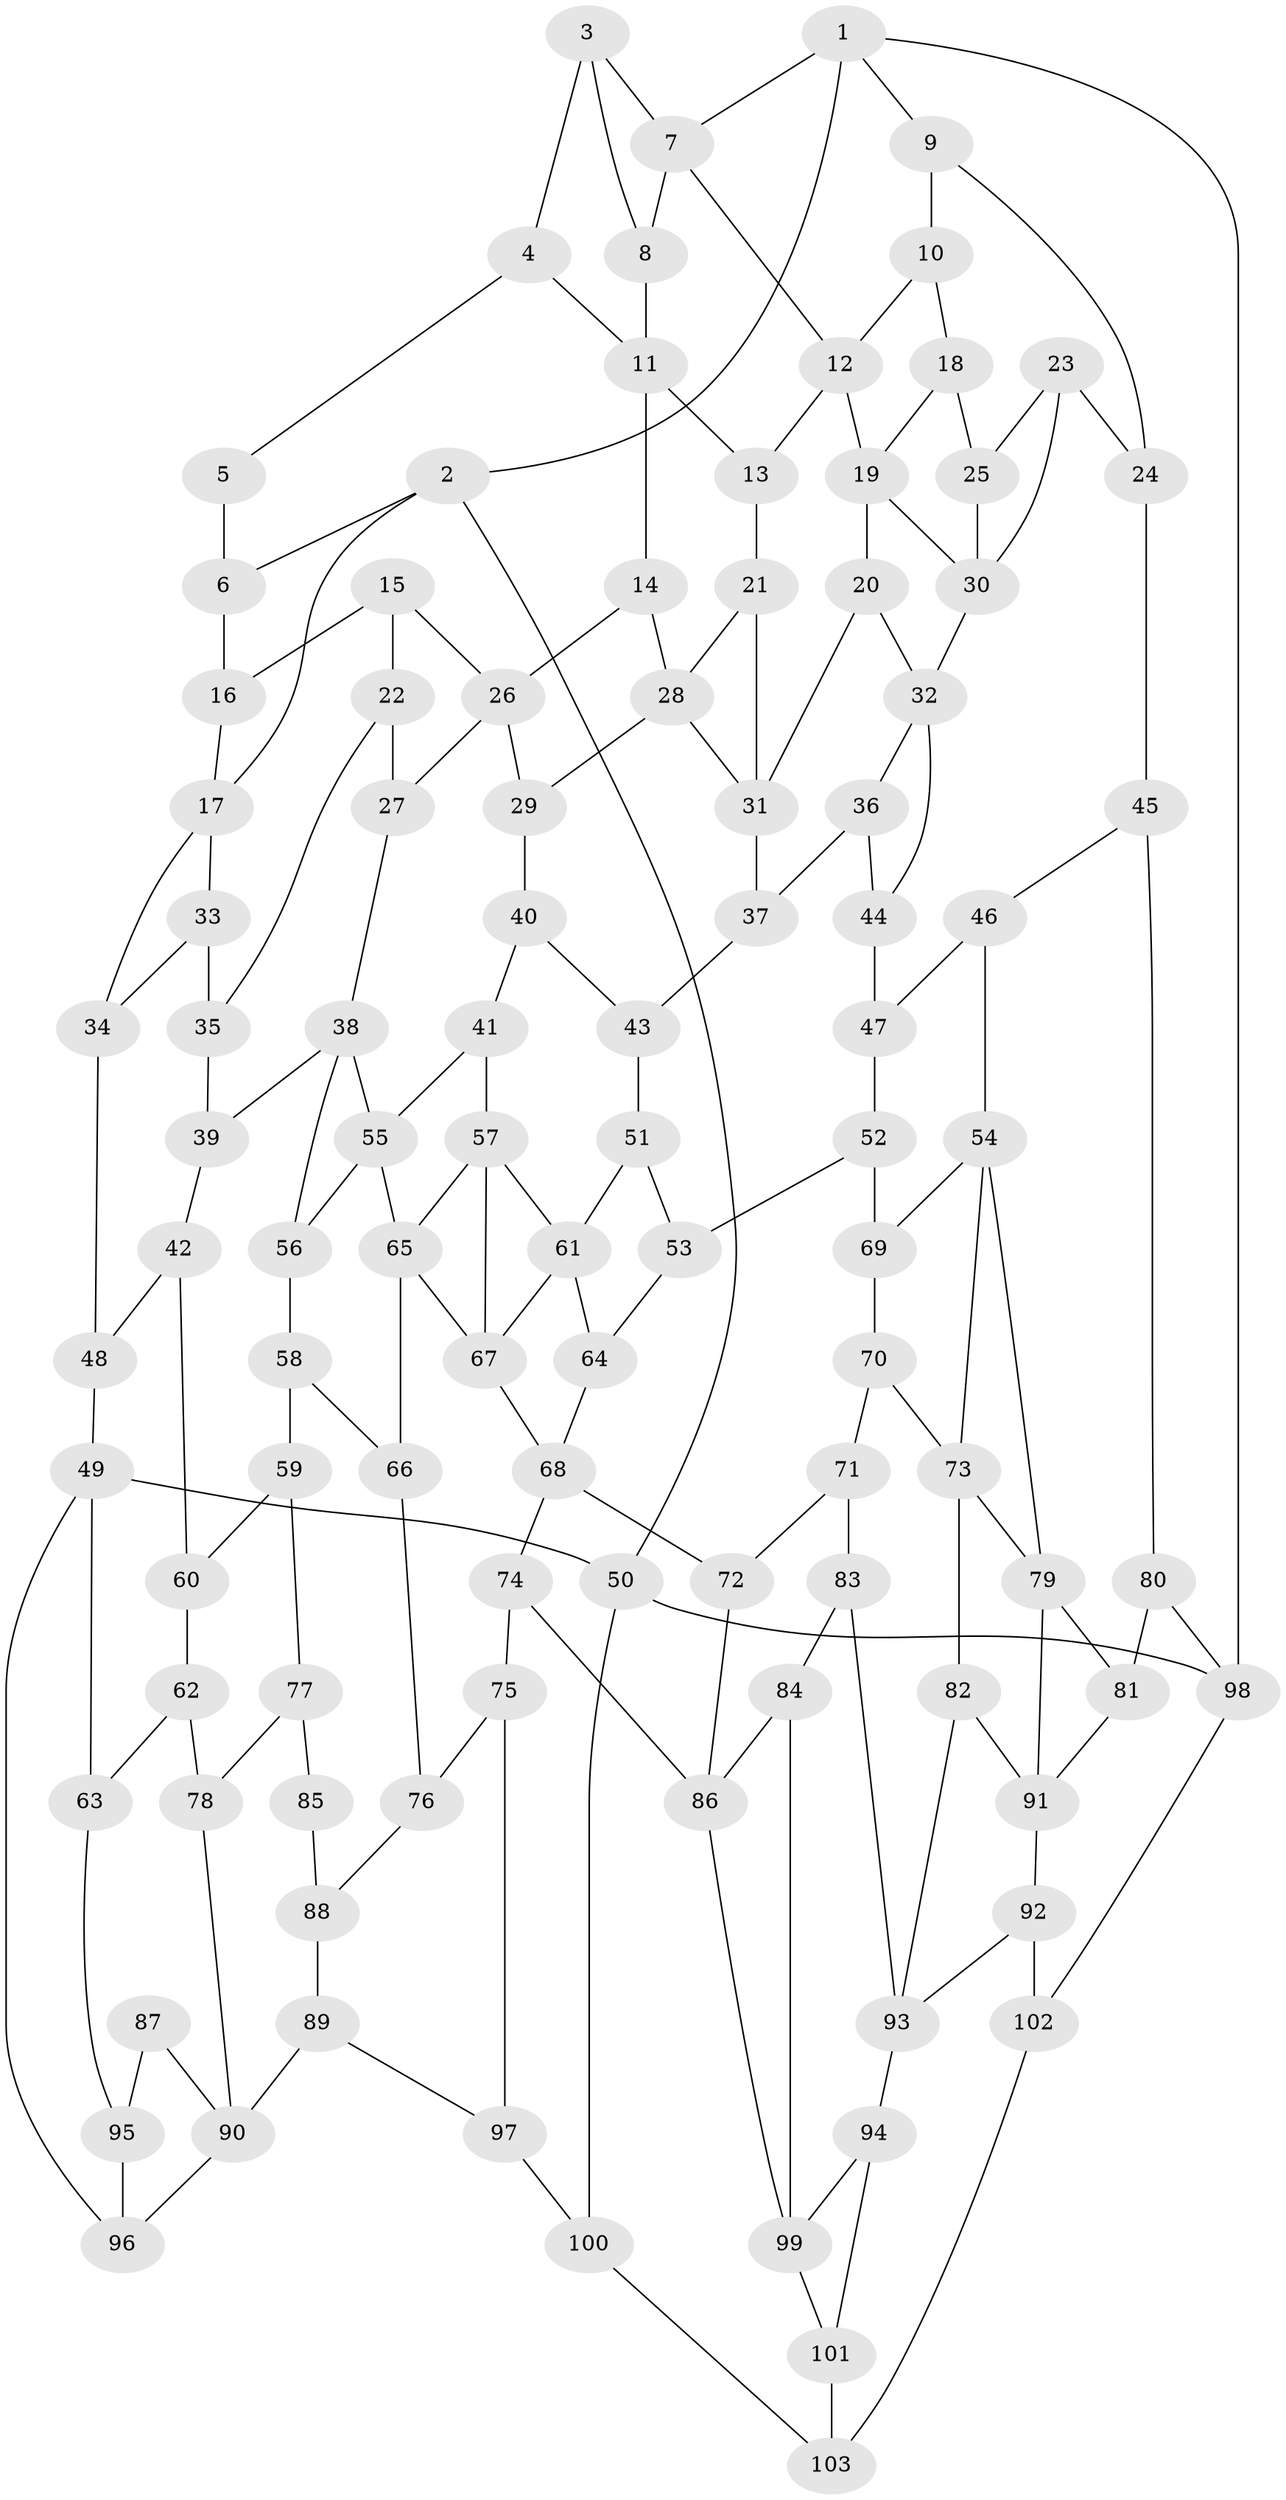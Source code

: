 // original degree distribution, {3: 0.0136986301369863, 5: 0.5068493150684932, 6: 0.2328767123287671, 4: 0.2465753424657534}
// Generated by graph-tools (version 1.1) at 2025/38/03/04/25 23:38:34]
// undirected, 103 vertices, 168 edges
graph export_dot {
  node [color=gray90,style=filled];
  1;
  2;
  3;
  4;
  5;
  6;
  7;
  8;
  9;
  10;
  11;
  12;
  13;
  14;
  15;
  16;
  17;
  18;
  19;
  20;
  21;
  22;
  23;
  24;
  25;
  26;
  27;
  28;
  29;
  30;
  31;
  32;
  33;
  34;
  35;
  36;
  37;
  38;
  39;
  40;
  41;
  42;
  43;
  44;
  45;
  46;
  47;
  48;
  49;
  50;
  51;
  52;
  53;
  54;
  55;
  56;
  57;
  58;
  59;
  60;
  61;
  62;
  63;
  64;
  65;
  66;
  67;
  68;
  69;
  70;
  71;
  72;
  73;
  74;
  75;
  76;
  77;
  78;
  79;
  80;
  81;
  82;
  83;
  84;
  85;
  86;
  87;
  88;
  89;
  90;
  91;
  92;
  93;
  94;
  95;
  96;
  97;
  98;
  99;
  100;
  101;
  102;
  103;
  1 -- 2 [weight=1.0];
  1 -- 7 [weight=1.0];
  1 -- 9 [weight=1.0];
  1 -- 98 [weight=1.0];
  2 -- 6 [weight=1.0];
  2 -- 17 [weight=1.0];
  2 -- 50 [weight=1.0];
  3 -- 4 [weight=1.0];
  3 -- 7 [weight=1.0];
  3 -- 8 [weight=1.0];
  4 -- 5 [weight=1.0];
  4 -- 11 [weight=1.0];
  5 -- 6 [weight=2.0];
  6 -- 16 [weight=1.0];
  7 -- 8 [weight=1.0];
  7 -- 12 [weight=1.0];
  8 -- 11 [weight=1.0];
  9 -- 10 [weight=1.0];
  9 -- 24 [weight=1.0];
  10 -- 12 [weight=1.0];
  10 -- 18 [weight=1.0];
  11 -- 13 [weight=1.0];
  11 -- 14 [weight=1.0];
  12 -- 13 [weight=1.0];
  12 -- 19 [weight=1.0];
  13 -- 21 [weight=1.0];
  14 -- 26 [weight=1.0];
  14 -- 28 [weight=1.0];
  15 -- 16 [weight=1.0];
  15 -- 22 [weight=1.0];
  15 -- 26 [weight=1.0];
  16 -- 17 [weight=1.0];
  17 -- 33 [weight=1.0];
  17 -- 34 [weight=1.0];
  18 -- 19 [weight=1.0];
  18 -- 25 [weight=2.0];
  19 -- 20 [weight=1.0];
  19 -- 30 [weight=1.0];
  20 -- 31 [weight=1.0];
  20 -- 32 [weight=1.0];
  21 -- 28 [weight=1.0];
  21 -- 31 [weight=1.0];
  22 -- 27 [weight=1.0];
  22 -- 35 [weight=1.0];
  23 -- 24 [weight=1.0];
  23 -- 25 [weight=1.0];
  23 -- 30 [weight=1.0];
  24 -- 45 [weight=1.0];
  25 -- 30 [weight=1.0];
  26 -- 27 [weight=1.0];
  26 -- 29 [weight=1.0];
  27 -- 38 [weight=1.0];
  28 -- 29 [weight=1.0];
  28 -- 31 [weight=1.0];
  29 -- 40 [weight=1.0];
  30 -- 32 [weight=1.0];
  31 -- 37 [weight=1.0];
  32 -- 36 [weight=1.0];
  32 -- 44 [weight=1.0];
  33 -- 34 [weight=1.0];
  33 -- 35 [weight=2.0];
  34 -- 48 [weight=2.0];
  35 -- 39 [weight=1.0];
  36 -- 37 [weight=1.0];
  36 -- 44 [weight=1.0];
  37 -- 43 [weight=1.0];
  38 -- 39 [weight=1.0];
  38 -- 55 [weight=1.0];
  38 -- 56 [weight=1.0];
  39 -- 42 [weight=1.0];
  40 -- 41 [weight=1.0];
  40 -- 43 [weight=1.0];
  41 -- 55 [weight=1.0];
  41 -- 57 [weight=1.0];
  42 -- 48 [weight=1.0];
  42 -- 60 [weight=1.0];
  43 -- 51 [weight=1.0];
  44 -- 47 [weight=1.0];
  45 -- 46 [weight=1.0];
  45 -- 80 [weight=1.0];
  46 -- 47 [weight=1.0];
  46 -- 54 [weight=1.0];
  47 -- 52 [weight=1.0];
  48 -- 49 [weight=1.0];
  49 -- 50 [weight=1.0];
  49 -- 63 [weight=1.0];
  49 -- 96 [weight=1.0];
  50 -- 98 [weight=1.0];
  50 -- 100 [weight=1.0];
  51 -- 53 [weight=1.0];
  51 -- 61 [weight=1.0];
  52 -- 53 [weight=1.0];
  52 -- 69 [weight=2.0];
  53 -- 64 [weight=1.0];
  54 -- 69 [weight=1.0];
  54 -- 73 [weight=1.0];
  54 -- 79 [weight=1.0];
  55 -- 56 [weight=1.0];
  55 -- 65 [weight=1.0];
  56 -- 58 [weight=1.0];
  57 -- 61 [weight=1.0];
  57 -- 65 [weight=1.0];
  57 -- 67 [weight=1.0];
  58 -- 59 [weight=1.0];
  58 -- 66 [weight=1.0];
  59 -- 60 [weight=1.0];
  59 -- 77 [weight=1.0];
  60 -- 62 [weight=1.0];
  61 -- 64 [weight=1.0];
  61 -- 67 [weight=1.0];
  62 -- 63 [weight=1.0];
  62 -- 78 [weight=1.0];
  63 -- 95 [weight=1.0];
  64 -- 68 [weight=1.0];
  65 -- 66 [weight=1.0];
  65 -- 67 [weight=1.0];
  66 -- 76 [weight=1.0];
  67 -- 68 [weight=1.0];
  68 -- 72 [weight=1.0];
  68 -- 74 [weight=1.0];
  69 -- 70 [weight=1.0];
  70 -- 71 [weight=1.0];
  70 -- 73 [weight=1.0];
  71 -- 72 [weight=1.0];
  71 -- 83 [weight=1.0];
  72 -- 86 [weight=1.0];
  73 -- 79 [weight=1.0];
  73 -- 82 [weight=1.0];
  74 -- 75 [weight=1.0];
  74 -- 86 [weight=1.0];
  75 -- 76 [weight=1.0];
  75 -- 97 [weight=1.0];
  76 -- 88 [weight=1.0];
  77 -- 78 [weight=1.0];
  77 -- 85 [weight=2.0];
  78 -- 90 [weight=1.0];
  79 -- 81 [weight=1.0];
  79 -- 91 [weight=1.0];
  80 -- 81 [weight=1.0];
  80 -- 98 [weight=1.0];
  81 -- 91 [weight=1.0];
  82 -- 91 [weight=1.0];
  82 -- 93 [weight=1.0];
  83 -- 84 [weight=1.0];
  83 -- 93 [weight=1.0];
  84 -- 86 [weight=1.0];
  84 -- 99 [weight=1.0];
  85 -- 88 [weight=2.0];
  86 -- 99 [weight=1.0];
  87 -- 90 [weight=1.0];
  87 -- 95 [weight=2.0];
  88 -- 89 [weight=1.0];
  89 -- 90 [weight=1.0];
  89 -- 97 [weight=1.0];
  90 -- 96 [weight=1.0];
  91 -- 92 [weight=1.0];
  92 -- 93 [weight=1.0];
  92 -- 102 [weight=1.0];
  93 -- 94 [weight=1.0];
  94 -- 99 [weight=1.0];
  94 -- 101 [weight=1.0];
  95 -- 96 [weight=1.0];
  97 -- 100 [weight=1.0];
  98 -- 102 [weight=1.0];
  99 -- 101 [weight=1.0];
  100 -- 103 [weight=1.0];
  101 -- 103 [weight=2.0];
  102 -- 103 [weight=1.0];
}
